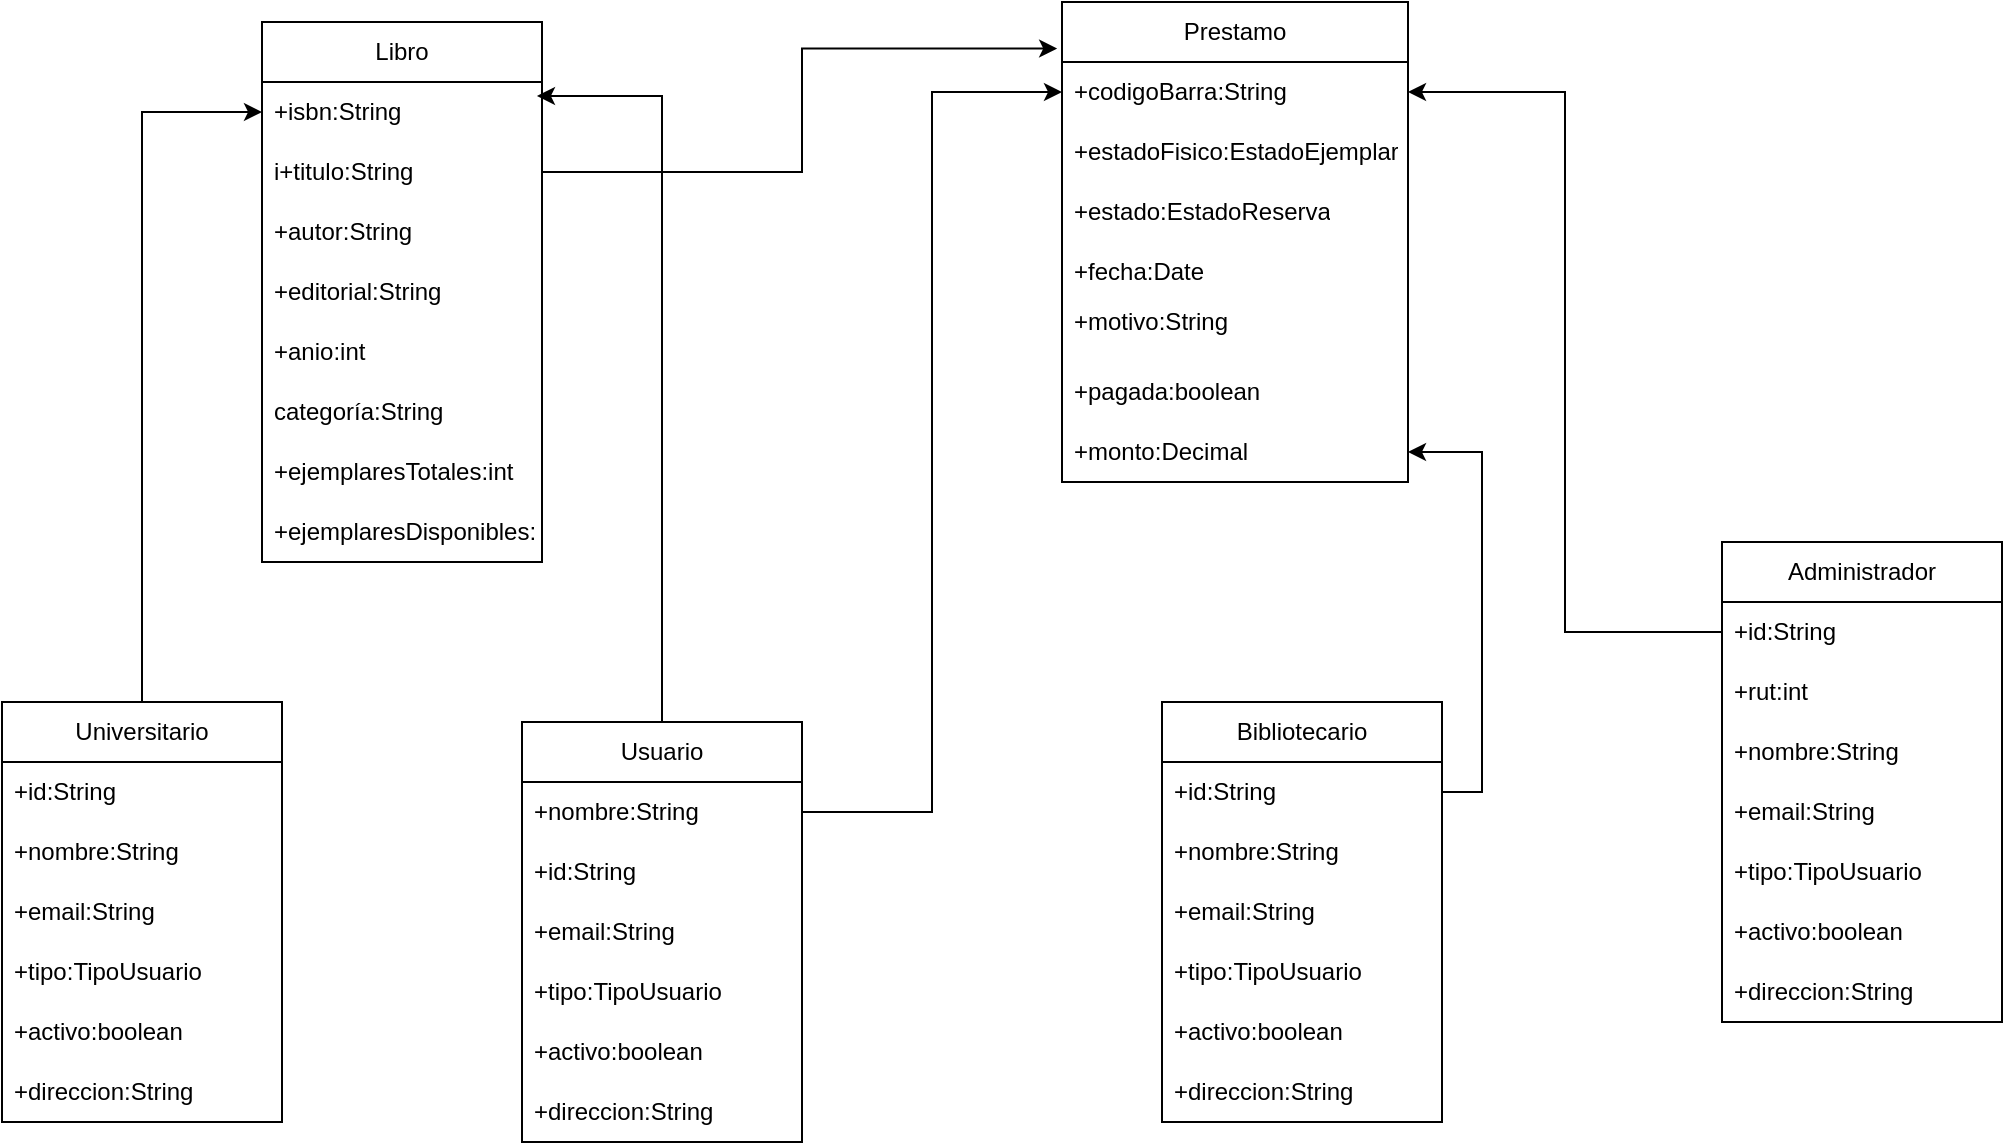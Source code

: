 <mxfile version="28.2.7">
  <diagram name="Página-1" id="YkplTdPDaJiILXqfYxeM">
    <mxGraphModel dx="1285" dy="1708" grid="1" gridSize="10" guides="1" tooltips="1" connect="1" arrows="1" fold="1" page="1" pageScale="1" pageWidth="827" pageHeight="1169" math="0" shadow="0">
      <root>
        <mxCell id="0" />
        <mxCell id="1" parent="0" />
        <mxCell id="OJfio0yOhIOVdULLnk6X-9" value="Libro" style="swimlane;fontStyle=0;childLayout=stackLayout;horizontal=1;startSize=30;horizontalStack=0;resizeParent=1;resizeParentMax=0;resizeLast=0;collapsible=1;marginBottom=0;whiteSpace=wrap;html=1;" vertex="1" parent="1">
          <mxGeometry x="200" y="-90" width="140" height="270" as="geometry">
            <mxRectangle x="80" y="200" width="70" height="40" as="alternateBounds" />
          </mxGeometry>
        </mxCell>
        <mxCell id="OJfio0yOhIOVdULLnk6X-10" value="+isbn:String" style="text;strokeColor=none;fillColor=none;align=left;verticalAlign=middle;spacingLeft=4;spacingRight=4;overflow=hidden;points=[[0,0.5],[1,0.5]];portConstraint=eastwest;rotatable=0;whiteSpace=wrap;html=1;" vertex="1" parent="OJfio0yOhIOVdULLnk6X-9">
          <mxGeometry y="30" width="140" height="30" as="geometry" />
        </mxCell>
        <mxCell id="OJfio0yOhIOVdULLnk6X-11" value="i+titulo:String" style="text;strokeColor=none;fillColor=none;align=left;verticalAlign=middle;spacingLeft=4;spacingRight=4;overflow=hidden;points=[[0,0.5],[1,0.5]];portConstraint=eastwest;rotatable=0;whiteSpace=wrap;html=1;spacingBottom=0;fontSize=12;" vertex="1" parent="OJfio0yOhIOVdULLnk6X-9">
          <mxGeometry y="60" width="140" height="30" as="geometry" />
        </mxCell>
        <mxCell id="OJfio0yOhIOVdULLnk6X-12" value="&lt;div&gt;+autor:String&lt;/div&gt;" style="text;strokeColor=none;fillColor=none;align=left;verticalAlign=middle;spacingLeft=4;spacingRight=4;overflow=hidden;points=[[0,0.5],[1,0.5]];portConstraint=eastwest;rotatable=0;whiteSpace=wrap;html=1;spacingBottom=0;fontSize=12;" vertex="1" parent="OJfio0yOhIOVdULLnk6X-9">
          <mxGeometry y="90" width="140" height="30" as="geometry" />
        </mxCell>
        <mxCell id="OJfio0yOhIOVdULLnk6X-13" value="+editorial:String" style="text;strokeColor=none;fillColor=none;align=left;verticalAlign=middle;spacingLeft=4;spacingRight=4;overflow=hidden;points=[[0,0.5],[1,0.5]];portConstraint=eastwest;rotatable=0;whiteSpace=wrap;html=1;strokeWidth=1;" vertex="1" parent="OJfio0yOhIOVdULLnk6X-9">
          <mxGeometry y="120" width="140" height="30" as="geometry" />
        </mxCell>
        <mxCell id="OJfio0yOhIOVdULLnk6X-16" value="+anio:int" style="text;strokeColor=none;fillColor=none;align=left;verticalAlign=middle;spacingLeft=4;spacingRight=4;overflow=hidden;points=[[0,0.5],[1,0.5]];portConstraint=eastwest;rotatable=0;whiteSpace=wrap;html=1;strokeWidth=1;" vertex="1" parent="OJfio0yOhIOVdULLnk6X-9">
          <mxGeometry y="150" width="140" height="30" as="geometry" />
        </mxCell>
        <mxCell id="OJfio0yOhIOVdULLnk6X-15" value="categoría:String" style="text;strokeColor=none;fillColor=none;align=left;verticalAlign=middle;spacingLeft=4;spacingRight=4;overflow=hidden;points=[[0,0.5],[1,0.5]];portConstraint=eastwest;rotatable=0;whiteSpace=wrap;html=1;strokeWidth=1;" vertex="1" parent="OJfio0yOhIOVdULLnk6X-9">
          <mxGeometry y="180" width="140" height="30" as="geometry" />
        </mxCell>
        <mxCell id="OJfio0yOhIOVdULLnk6X-14" value="+ejemplaresTotales:int" style="text;strokeColor=none;fillColor=none;align=left;verticalAlign=middle;spacingLeft=4;spacingRight=4;overflow=hidden;points=[[0,0.5],[1,0.5]];portConstraint=eastwest;rotatable=0;whiteSpace=wrap;html=1;strokeWidth=1;" vertex="1" parent="OJfio0yOhIOVdULLnk6X-9">
          <mxGeometry y="210" width="140" height="30" as="geometry" />
        </mxCell>
        <mxCell id="OJfio0yOhIOVdULLnk6X-17" value="+ejemplaresDisponibles:int" style="text;strokeColor=none;fillColor=none;align=left;verticalAlign=middle;spacingLeft=4;spacingRight=4;overflow=hidden;points=[[0,0.5],[1,0.5]];portConstraint=eastwest;rotatable=0;whiteSpace=wrap;html=1;strokeWidth=1;" vertex="1" parent="OJfio0yOhIOVdULLnk6X-9">
          <mxGeometry y="240" width="140" height="30" as="geometry" />
        </mxCell>
        <mxCell id="OJfio0yOhIOVdULLnk6X-30" value="Prestamo" style="swimlane;fontStyle=0;childLayout=stackLayout;horizontal=1;startSize=30;horizontalStack=0;resizeParent=1;resizeParentMax=0;resizeLast=0;collapsible=1;marginBottom=0;whiteSpace=wrap;html=1;" vertex="1" parent="1">
          <mxGeometry x="600" y="-100" width="173" height="240" as="geometry">
            <mxRectangle x="80" y="200" width="70" height="40" as="alternateBounds" />
          </mxGeometry>
        </mxCell>
        <mxCell id="OJfio0yOhIOVdULLnk6X-31" value="+codigoBarra:String" style="text;strokeColor=none;fillColor=none;align=left;verticalAlign=middle;spacingLeft=4;spacingRight=4;overflow=hidden;points=[[0,0.5],[1,0.5]];portConstraint=eastwest;rotatable=0;whiteSpace=wrap;html=1;" vertex="1" parent="OJfio0yOhIOVdULLnk6X-30">
          <mxGeometry y="30" width="173" height="30" as="geometry" />
        </mxCell>
        <mxCell id="OJfio0yOhIOVdULLnk6X-32" value="+estadoFisico:EstadoEjemplar" style="text;strokeColor=none;fillColor=none;align=left;verticalAlign=middle;spacingLeft=4;spacingRight=4;overflow=hidden;points=[[0,0.5],[1,0.5]];portConstraint=eastwest;rotatable=0;whiteSpace=wrap;html=1;spacingBottom=0;fontSize=12;" vertex="1" parent="OJfio0yOhIOVdULLnk6X-30">
          <mxGeometry y="60" width="173" height="30" as="geometry" />
        </mxCell>
        <mxCell id="OJfio0yOhIOVdULLnk6X-33" value="&lt;div&gt;+estado:EstadoReserva&lt;/div&gt;" style="text;strokeColor=none;fillColor=none;align=left;verticalAlign=middle;spacingLeft=4;spacingRight=4;overflow=hidden;points=[[0,0.5],[1,0.5]];portConstraint=eastwest;rotatable=0;whiteSpace=wrap;html=1;spacingBottom=0;fontSize=12;" vertex="1" parent="OJfio0yOhIOVdULLnk6X-30">
          <mxGeometry y="90" width="173" height="30" as="geometry" />
        </mxCell>
        <mxCell id="OJfio0yOhIOVdULLnk6X-74" value="+fecha:Date" style="text;strokeColor=none;fillColor=none;align=left;verticalAlign=middle;spacingLeft=4;spacingRight=4;overflow=hidden;points=[[0,0.5],[1,0.5]];portConstraint=eastwest;rotatable=0;whiteSpace=wrap;html=1;spacingBottom=0;fontSize=12;" vertex="1" parent="OJfio0yOhIOVdULLnk6X-30">
          <mxGeometry y="120" width="173" height="30" as="geometry" />
        </mxCell>
        <mxCell id="OJfio0yOhIOVdULLnk6X-8" value="+motivo:String&lt;div&gt;&lt;br&gt;&lt;/div&gt;" style="text;strokeColor=none;fillColor=none;align=left;verticalAlign=middle;spacingLeft=4;spacingRight=4;overflow=hidden;points=[[0,0.5],[1,0.5]];portConstraint=eastwest;rotatable=0;whiteSpace=wrap;html=1;spacingBottom=0;fontSize=12;" vertex="1" parent="OJfio0yOhIOVdULLnk6X-30">
          <mxGeometry y="150" width="173" height="30" as="geometry" />
        </mxCell>
        <mxCell id="OJfio0yOhIOVdULLnk6X-5" value="+pagada:boolean" style="text;strokeColor=none;fillColor=none;align=left;verticalAlign=middle;spacingLeft=4;spacingRight=4;overflow=hidden;points=[[0,0.5],[1,0.5]];portConstraint=eastwest;rotatable=0;whiteSpace=wrap;html=1;strokeWidth=1;" vertex="1" parent="OJfio0yOhIOVdULLnk6X-30">
          <mxGeometry y="180" width="173" height="30" as="geometry" />
        </mxCell>
        <mxCell id="OJfio0yOhIOVdULLnk6X-4" value="+monto:Decimal" style="text;strokeColor=none;fillColor=none;align=left;verticalAlign=middle;spacingLeft=4;spacingRight=4;overflow=hidden;points=[[0,0.5],[1,0.5]];portConstraint=eastwest;rotatable=0;whiteSpace=wrap;html=1;spacingBottom=0;fontSize=12;" vertex="1" parent="OJfio0yOhIOVdULLnk6X-30">
          <mxGeometry y="210" width="173" height="30" as="geometry" />
        </mxCell>
        <mxCell id="OJfio0yOhIOVdULLnk6X-35" value="Administrador" style="swimlane;fontStyle=0;childLayout=stackLayout;horizontal=1;startSize=30;horizontalStack=0;resizeParent=1;resizeParentMax=0;resizeLast=0;collapsible=1;marginBottom=0;whiteSpace=wrap;html=1;" vertex="1" parent="1">
          <mxGeometry x="930" y="170" width="140" height="240" as="geometry">
            <mxRectangle x="80" y="200" width="70" height="40" as="alternateBounds" />
          </mxGeometry>
        </mxCell>
        <mxCell id="OJfio0yOhIOVdULLnk6X-36" value="+id:String" style="text;strokeColor=none;fillColor=none;align=left;verticalAlign=middle;spacingLeft=4;spacingRight=4;overflow=hidden;points=[[0,0.5],[1,0.5]];portConstraint=eastwest;rotatable=0;whiteSpace=wrap;html=1;" vertex="1" parent="OJfio0yOhIOVdULLnk6X-35">
          <mxGeometry y="30" width="140" height="30" as="geometry" />
        </mxCell>
        <mxCell id="OJfio0yOhIOVdULLnk6X-37" value="+rut:int" style="text;strokeColor=none;fillColor=none;align=left;verticalAlign=middle;spacingLeft=4;spacingRight=4;overflow=hidden;points=[[0,0.5],[1,0.5]];portConstraint=eastwest;rotatable=0;whiteSpace=wrap;html=1;spacingBottom=0;fontSize=12;" vertex="1" parent="OJfio0yOhIOVdULLnk6X-35">
          <mxGeometry y="60" width="140" height="30" as="geometry" />
        </mxCell>
        <mxCell id="OJfio0yOhIOVdULLnk6X-38" value="&lt;div&gt;+nombre:String&lt;/div&gt;" style="text;strokeColor=none;fillColor=none;align=left;verticalAlign=middle;spacingLeft=4;spacingRight=4;overflow=hidden;points=[[0,0.5],[1,0.5]];portConstraint=eastwest;rotatable=0;whiteSpace=wrap;html=1;spacingBottom=0;fontSize=12;" vertex="1" parent="OJfio0yOhIOVdULLnk6X-35">
          <mxGeometry y="90" width="140" height="30" as="geometry" />
        </mxCell>
        <mxCell id="OJfio0yOhIOVdULLnk6X-39" value="+email:String" style="text;strokeColor=none;fillColor=none;align=left;verticalAlign=middle;spacingLeft=4;spacingRight=4;overflow=hidden;points=[[0,0.5],[1,0.5]];portConstraint=eastwest;rotatable=0;whiteSpace=wrap;html=1;spacingBottom=0;fontSize=12;" vertex="1" parent="OJfio0yOhIOVdULLnk6X-35">
          <mxGeometry y="120" width="140" height="30" as="geometry" />
        </mxCell>
        <mxCell id="OJfio0yOhIOVdULLnk6X-40" value="+tipo:TipoUsuario" style="text;strokeColor=none;fillColor=none;align=left;verticalAlign=middle;spacingLeft=4;spacingRight=4;overflow=hidden;points=[[0,0.5],[1,0.5]];portConstraint=eastwest;rotatable=0;whiteSpace=wrap;html=1;spacingBottom=0;fontSize=12;" vertex="1" parent="OJfio0yOhIOVdULLnk6X-35">
          <mxGeometry y="150" width="140" height="30" as="geometry" />
        </mxCell>
        <mxCell id="OJfio0yOhIOVdULLnk6X-42" value="+activo:boolean" style="text;strokeColor=none;fillColor=none;align=left;verticalAlign=middle;spacingLeft=4;spacingRight=4;overflow=hidden;points=[[0,0.5],[1,0.5]];portConstraint=eastwest;rotatable=0;whiteSpace=wrap;html=1;spacingBottom=0;fontSize=12;" vertex="1" parent="OJfio0yOhIOVdULLnk6X-35">
          <mxGeometry y="180" width="140" height="30" as="geometry" />
        </mxCell>
        <mxCell id="OJfio0yOhIOVdULLnk6X-43" value="+direccion:String" style="text;strokeColor=none;fillColor=none;align=left;verticalAlign=middle;spacingLeft=4;spacingRight=4;overflow=hidden;points=[[0,0.5],[1,0.5]];portConstraint=eastwest;rotatable=0;whiteSpace=wrap;html=1;spacingBottom=0;fontSize=12;" vertex="1" parent="OJfio0yOhIOVdULLnk6X-35">
          <mxGeometry y="210" width="140" height="30" as="geometry" />
        </mxCell>
        <mxCell id="OJfio0yOhIOVdULLnk6X-44" value="Usuario" style="swimlane;fontStyle=0;childLayout=stackLayout;horizontal=1;startSize=30;horizontalStack=0;resizeParent=1;resizeParentMax=0;resizeLast=0;collapsible=1;marginBottom=0;whiteSpace=wrap;html=1;" vertex="1" parent="1">
          <mxGeometry x="330" y="260" width="140" height="210" as="geometry">
            <mxRectangle x="80" y="200" width="70" height="40" as="alternateBounds" />
          </mxGeometry>
        </mxCell>
        <mxCell id="OJfio0yOhIOVdULLnk6X-46" value="+nombre:String" style="text;strokeColor=none;fillColor=none;align=left;verticalAlign=middle;spacingLeft=4;spacingRight=4;overflow=hidden;points=[[0,0.5],[1,0.5]];portConstraint=eastwest;rotatable=0;whiteSpace=wrap;html=1;spacingBottom=0;fontSize=12;" vertex="1" parent="OJfio0yOhIOVdULLnk6X-44">
          <mxGeometry y="30" width="140" height="30" as="geometry" />
        </mxCell>
        <mxCell id="OJfio0yOhIOVdULLnk6X-45" value="+id:String" style="text;strokeColor=none;fillColor=none;align=left;verticalAlign=middle;spacingLeft=4;spacingRight=4;overflow=hidden;points=[[0,0.5],[1,0.5]];portConstraint=eastwest;rotatable=0;whiteSpace=wrap;html=1;" vertex="1" parent="OJfio0yOhIOVdULLnk6X-44">
          <mxGeometry y="60" width="140" height="30" as="geometry" />
        </mxCell>
        <mxCell id="OJfio0yOhIOVdULLnk6X-47" value="&lt;div&gt;+email:String&lt;/div&gt;" style="text;strokeColor=none;fillColor=none;align=left;verticalAlign=middle;spacingLeft=4;spacingRight=4;overflow=hidden;points=[[0,0.5],[1,0.5]];portConstraint=eastwest;rotatable=0;whiteSpace=wrap;html=1;spacingBottom=0;fontSize=12;" vertex="1" parent="OJfio0yOhIOVdULLnk6X-44">
          <mxGeometry y="90" width="140" height="30" as="geometry" />
        </mxCell>
        <mxCell id="OJfio0yOhIOVdULLnk6X-48" value="+tipo:TipoUsuario" style="text;strokeColor=none;fillColor=none;align=left;verticalAlign=middle;spacingLeft=4;spacingRight=4;overflow=hidden;points=[[0,0.5],[1,0.5]];portConstraint=eastwest;rotatable=0;whiteSpace=wrap;html=1;spacingBottom=0;fontSize=12;" vertex="1" parent="OJfio0yOhIOVdULLnk6X-44">
          <mxGeometry y="120" width="140" height="30" as="geometry" />
        </mxCell>
        <mxCell id="OJfio0yOhIOVdULLnk6X-49" value="+activo:boolean" style="text;strokeColor=none;fillColor=none;align=left;verticalAlign=middle;spacingLeft=4;spacingRight=4;overflow=hidden;points=[[0,0.5],[1,0.5]];portConstraint=eastwest;rotatable=0;whiteSpace=wrap;html=1;spacingBottom=0;fontSize=12;" vertex="1" parent="OJfio0yOhIOVdULLnk6X-44">
          <mxGeometry y="150" width="140" height="30" as="geometry" />
        </mxCell>
        <mxCell id="OJfio0yOhIOVdULLnk6X-50" value="+direccion:String" style="text;strokeColor=none;fillColor=none;align=left;verticalAlign=middle;spacingLeft=4;spacingRight=4;overflow=hidden;points=[[0,0.5],[1,0.5]];portConstraint=eastwest;rotatable=0;whiteSpace=wrap;html=1;spacingBottom=0;fontSize=12;" vertex="1" parent="OJfio0yOhIOVdULLnk6X-44">
          <mxGeometry y="180" width="140" height="30" as="geometry" />
        </mxCell>
        <mxCell id="OJfio0yOhIOVdULLnk6X-55" value="Bibliotecario" style="swimlane;fontStyle=0;childLayout=stackLayout;horizontal=1;startSize=30;horizontalStack=0;resizeParent=1;resizeParentMax=0;resizeLast=0;collapsible=1;marginBottom=0;whiteSpace=wrap;html=1;" vertex="1" parent="1">
          <mxGeometry x="650" y="250" width="140" height="210" as="geometry">
            <mxRectangle x="80" y="200" width="70" height="40" as="alternateBounds" />
          </mxGeometry>
        </mxCell>
        <mxCell id="OJfio0yOhIOVdULLnk6X-56" value="+id:String" style="text;strokeColor=none;fillColor=none;align=left;verticalAlign=middle;spacingLeft=4;spacingRight=4;overflow=hidden;points=[[0,0.5],[1,0.5]];portConstraint=eastwest;rotatable=0;whiteSpace=wrap;html=1;" vertex="1" parent="OJfio0yOhIOVdULLnk6X-55">
          <mxGeometry y="30" width="140" height="30" as="geometry" />
        </mxCell>
        <mxCell id="OJfio0yOhIOVdULLnk6X-57" value="+nombre:String" style="text;strokeColor=none;fillColor=none;align=left;verticalAlign=middle;spacingLeft=4;spacingRight=4;overflow=hidden;points=[[0,0.5],[1,0.5]];portConstraint=eastwest;rotatable=0;whiteSpace=wrap;html=1;spacingBottom=0;fontSize=12;" vertex="1" parent="OJfio0yOhIOVdULLnk6X-55">
          <mxGeometry y="60" width="140" height="30" as="geometry" />
        </mxCell>
        <mxCell id="OJfio0yOhIOVdULLnk6X-58" value="&lt;div&gt;+email:String&lt;/div&gt;" style="text;strokeColor=none;fillColor=none;align=left;verticalAlign=middle;spacingLeft=4;spacingRight=4;overflow=hidden;points=[[0,0.5],[1,0.5]];portConstraint=eastwest;rotatable=0;whiteSpace=wrap;html=1;spacingBottom=0;fontSize=12;" vertex="1" parent="OJfio0yOhIOVdULLnk6X-55">
          <mxGeometry y="90" width="140" height="30" as="geometry" />
        </mxCell>
        <mxCell id="OJfio0yOhIOVdULLnk6X-59" value="+tipo:TipoUsuario" style="text;strokeColor=none;fillColor=none;align=left;verticalAlign=middle;spacingLeft=4;spacingRight=4;overflow=hidden;points=[[0,0.5],[1,0.5]];portConstraint=eastwest;rotatable=0;whiteSpace=wrap;html=1;spacingBottom=0;fontSize=12;" vertex="1" parent="OJfio0yOhIOVdULLnk6X-55">
          <mxGeometry y="120" width="140" height="30" as="geometry" />
        </mxCell>
        <mxCell id="OJfio0yOhIOVdULLnk6X-60" value="+activo:boolean" style="text;strokeColor=none;fillColor=none;align=left;verticalAlign=middle;spacingLeft=4;spacingRight=4;overflow=hidden;points=[[0,0.5],[1,0.5]];portConstraint=eastwest;rotatable=0;whiteSpace=wrap;html=1;spacingBottom=0;fontSize=12;" vertex="1" parent="OJfio0yOhIOVdULLnk6X-55">
          <mxGeometry y="150" width="140" height="30" as="geometry" />
        </mxCell>
        <mxCell id="OJfio0yOhIOVdULLnk6X-61" value="+direccion:String" style="text;strokeColor=none;fillColor=none;align=left;verticalAlign=middle;spacingLeft=4;spacingRight=4;overflow=hidden;points=[[0,0.5],[1,0.5]];portConstraint=eastwest;rotatable=0;whiteSpace=wrap;html=1;spacingBottom=0;fontSize=12;" vertex="1" parent="OJfio0yOhIOVdULLnk6X-55">
          <mxGeometry y="180" width="140" height="30" as="geometry" />
        </mxCell>
        <mxCell id="OJfio0yOhIOVdULLnk6X-82" style="edgeStyle=orthogonalEdgeStyle;rounded=0;orthogonalLoop=1;jettySize=auto;html=1;entryX=0;entryY=0.5;entryDx=0;entryDy=0;" edge="1" parent="1" source="OJfio0yOhIOVdULLnk6X-62" target="OJfio0yOhIOVdULLnk6X-10">
          <mxGeometry relative="1" as="geometry" />
        </mxCell>
        <mxCell id="OJfio0yOhIOVdULLnk6X-62" value="Universitario" style="swimlane;fontStyle=0;childLayout=stackLayout;horizontal=1;startSize=30;horizontalStack=0;resizeParent=1;resizeParentMax=0;resizeLast=0;collapsible=1;marginBottom=0;whiteSpace=wrap;html=1;" vertex="1" parent="1">
          <mxGeometry x="70" y="250" width="140" height="210" as="geometry">
            <mxRectangle x="80" y="200" width="70" height="40" as="alternateBounds" />
          </mxGeometry>
        </mxCell>
        <mxCell id="OJfio0yOhIOVdULLnk6X-63" value="+id:String" style="text;strokeColor=none;fillColor=none;align=left;verticalAlign=middle;spacingLeft=4;spacingRight=4;overflow=hidden;points=[[0,0.5],[1,0.5]];portConstraint=eastwest;rotatable=0;whiteSpace=wrap;html=1;" vertex="1" parent="OJfio0yOhIOVdULLnk6X-62">
          <mxGeometry y="30" width="140" height="30" as="geometry" />
        </mxCell>
        <mxCell id="OJfio0yOhIOVdULLnk6X-64" value="+nombre:String" style="text;strokeColor=none;fillColor=none;align=left;verticalAlign=middle;spacingLeft=4;spacingRight=4;overflow=hidden;points=[[0,0.5],[1,0.5]];portConstraint=eastwest;rotatable=0;whiteSpace=wrap;html=1;spacingBottom=0;fontSize=12;" vertex="1" parent="OJfio0yOhIOVdULLnk6X-62">
          <mxGeometry y="60" width="140" height="30" as="geometry" />
        </mxCell>
        <mxCell id="OJfio0yOhIOVdULLnk6X-65" value="&lt;div&gt;+email:String&lt;/div&gt;" style="text;strokeColor=none;fillColor=none;align=left;verticalAlign=middle;spacingLeft=4;spacingRight=4;overflow=hidden;points=[[0,0.5],[1,0.5]];portConstraint=eastwest;rotatable=0;whiteSpace=wrap;html=1;spacingBottom=0;fontSize=12;" vertex="1" parent="OJfio0yOhIOVdULLnk6X-62">
          <mxGeometry y="90" width="140" height="30" as="geometry" />
        </mxCell>
        <mxCell id="OJfio0yOhIOVdULLnk6X-66" value="+tipo:TipoUsuario" style="text;strokeColor=none;fillColor=none;align=left;verticalAlign=middle;spacingLeft=4;spacingRight=4;overflow=hidden;points=[[0,0.5],[1,0.5]];portConstraint=eastwest;rotatable=0;whiteSpace=wrap;html=1;spacingBottom=0;fontSize=12;" vertex="1" parent="OJfio0yOhIOVdULLnk6X-62">
          <mxGeometry y="120" width="140" height="30" as="geometry" />
        </mxCell>
        <mxCell id="OJfio0yOhIOVdULLnk6X-67" value="+activo:boolean" style="text;strokeColor=none;fillColor=none;align=left;verticalAlign=middle;spacingLeft=4;spacingRight=4;overflow=hidden;points=[[0,0.5],[1,0.5]];portConstraint=eastwest;rotatable=0;whiteSpace=wrap;html=1;spacingBottom=0;fontSize=12;" vertex="1" parent="OJfio0yOhIOVdULLnk6X-62">
          <mxGeometry y="150" width="140" height="30" as="geometry" />
        </mxCell>
        <mxCell id="OJfio0yOhIOVdULLnk6X-68" value="+direccion:String" style="text;strokeColor=none;fillColor=none;align=left;verticalAlign=middle;spacingLeft=4;spacingRight=4;overflow=hidden;points=[[0,0.5],[1,0.5]];portConstraint=eastwest;rotatable=0;whiteSpace=wrap;html=1;spacingBottom=0;fontSize=12;" vertex="1" parent="OJfio0yOhIOVdULLnk6X-62">
          <mxGeometry y="180" width="140" height="30" as="geometry" />
        </mxCell>
        <mxCell id="OJfio0yOhIOVdULLnk6X-81" style="edgeStyle=orthogonalEdgeStyle;rounded=0;orthogonalLoop=1;jettySize=auto;html=1;exitX=0.5;exitY=0;exitDx=0;exitDy=0;entryX=0.982;entryY=0.233;entryDx=0;entryDy=0;entryPerimeter=0;" edge="1" parent="1" source="OJfio0yOhIOVdULLnk6X-44" target="OJfio0yOhIOVdULLnk6X-10">
          <mxGeometry relative="1" as="geometry" />
        </mxCell>
        <mxCell id="OJfio0yOhIOVdULLnk6X-83" style="edgeStyle=orthogonalEdgeStyle;rounded=0;orthogonalLoop=1;jettySize=auto;html=1;entryX=0;entryY=0.5;entryDx=0;entryDy=0;" edge="1" parent="1" source="OJfio0yOhIOVdULLnk6X-46" target="OJfio0yOhIOVdULLnk6X-31">
          <mxGeometry relative="1" as="geometry" />
        </mxCell>
        <mxCell id="OJfio0yOhIOVdULLnk6X-84" style="edgeStyle=orthogonalEdgeStyle;rounded=0;orthogonalLoop=1;jettySize=auto;html=1;exitX=1;exitY=0.5;exitDx=0;exitDy=0;" edge="1" parent="1" source="OJfio0yOhIOVdULLnk6X-56" target="OJfio0yOhIOVdULLnk6X-4">
          <mxGeometry relative="1" as="geometry" />
        </mxCell>
        <mxCell id="OJfio0yOhIOVdULLnk6X-85" style="edgeStyle=orthogonalEdgeStyle;rounded=0;orthogonalLoop=1;jettySize=auto;html=1;exitX=0;exitY=0.5;exitDx=0;exitDy=0;entryX=1;entryY=0.5;entryDx=0;entryDy=0;" edge="1" parent="1" source="OJfio0yOhIOVdULLnk6X-36" target="OJfio0yOhIOVdULLnk6X-31">
          <mxGeometry relative="1" as="geometry" />
        </mxCell>
        <mxCell id="OJfio0yOhIOVdULLnk6X-86" style="edgeStyle=orthogonalEdgeStyle;rounded=0;orthogonalLoop=1;jettySize=auto;html=1;exitX=1;exitY=0.5;exitDx=0;exitDy=0;entryX=-0.014;entryY=0.097;entryDx=0;entryDy=0;entryPerimeter=0;" edge="1" parent="1" source="OJfio0yOhIOVdULLnk6X-11" target="OJfio0yOhIOVdULLnk6X-30">
          <mxGeometry relative="1" as="geometry" />
        </mxCell>
      </root>
    </mxGraphModel>
  </diagram>
</mxfile>
